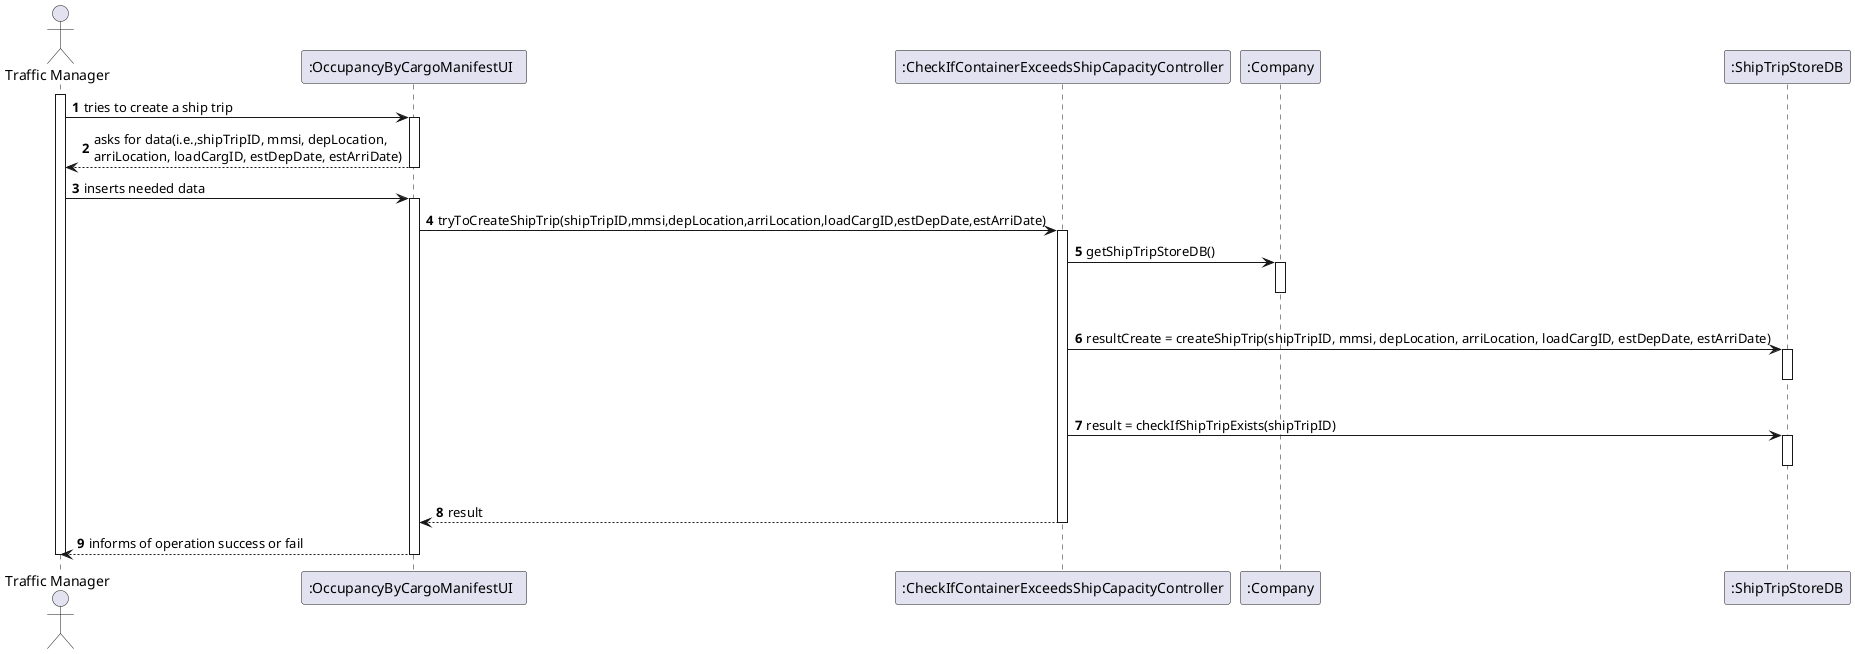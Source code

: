 @startuml
autonumber
'hide footbox
actor "Traffic Manager" as SC
participant ":OccupancyByCargoManifestUI  " as UI
participant ":CheckIfContainerExceedsShipCapacityController" as CTRL
participant ":Company" as CMP
participant ":ShipTripStoreDB" as CMS

activate SC
SC -> UI : tries to create a ship trip
activate UI
UI --> SC : asks for data(i.e.,shipTripID, mmsi, depLocation, \narriLocation, loadCargID, estDepDate, estArriDate)
deactivate UI
SC -> UI : inserts needed data
activate UI
UI -> CTRL : tryToCreateShipTrip(shipTripID,mmsi,depLocation,arriLocation,loadCargID,estDepDate,estArriDate)
activate CTRL
CTRL -> CMP : getShipTripStoreDB()
activate CMP
|||
deactivate CMP
CTRL -> CMS : resultCreate = createShipTrip(shipTripID, mmsi, depLocation, arriLocation, loadCargID, estDepDate, estArriDate)
activate CMS
|||
deactivate CMS
CTRL -> CMS : result = checkIfShipTripExists(shipTripID)
activate CMS
|||
deactivate CMS
CTRL --> UI : result
deactivate CTRL
UI --> SC : informs of operation success or fail
deactivate UI
deactivate SC

@enduml
